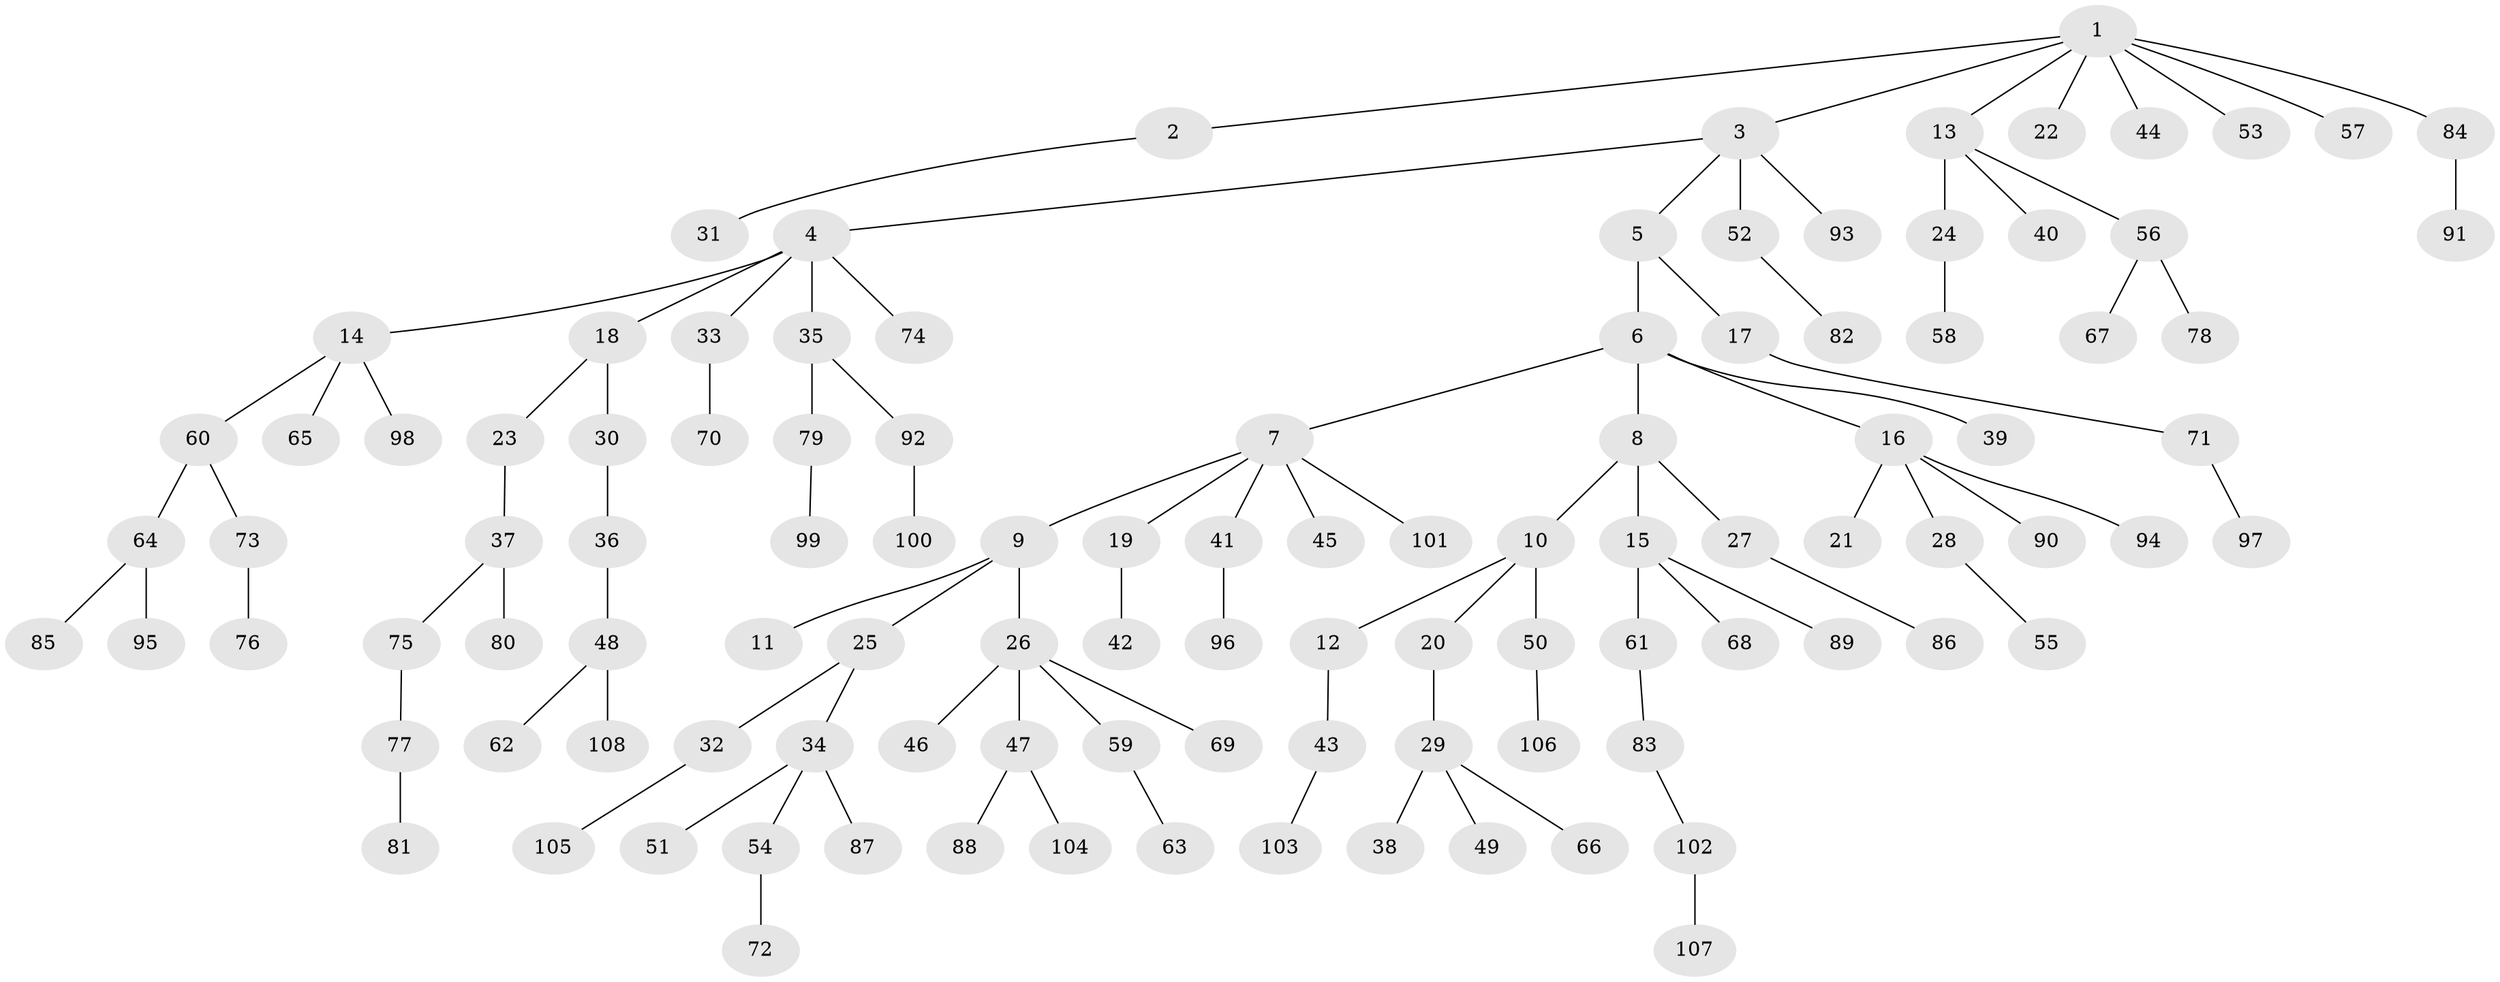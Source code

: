 // coarse degree distribution, {8: 0.02702702702702703, 5: 0.02702702702702703, 3: 0.14864864864864866, 7: 0.013513513513513514, 4: 0.05405405405405406, 1: 0.5945945945945946, 2: 0.13513513513513514}
// Generated by graph-tools (version 1.1) at 2025/52/02/27/25 19:52:10]
// undirected, 108 vertices, 107 edges
graph export_dot {
graph [start="1"]
  node [color=gray90,style=filled];
  1;
  2;
  3;
  4;
  5;
  6;
  7;
  8;
  9;
  10;
  11;
  12;
  13;
  14;
  15;
  16;
  17;
  18;
  19;
  20;
  21;
  22;
  23;
  24;
  25;
  26;
  27;
  28;
  29;
  30;
  31;
  32;
  33;
  34;
  35;
  36;
  37;
  38;
  39;
  40;
  41;
  42;
  43;
  44;
  45;
  46;
  47;
  48;
  49;
  50;
  51;
  52;
  53;
  54;
  55;
  56;
  57;
  58;
  59;
  60;
  61;
  62;
  63;
  64;
  65;
  66;
  67;
  68;
  69;
  70;
  71;
  72;
  73;
  74;
  75;
  76;
  77;
  78;
  79;
  80;
  81;
  82;
  83;
  84;
  85;
  86;
  87;
  88;
  89;
  90;
  91;
  92;
  93;
  94;
  95;
  96;
  97;
  98;
  99;
  100;
  101;
  102;
  103;
  104;
  105;
  106;
  107;
  108;
  1 -- 2;
  1 -- 3;
  1 -- 13;
  1 -- 22;
  1 -- 44;
  1 -- 53;
  1 -- 57;
  1 -- 84;
  2 -- 31;
  3 -- 4;
  3 -- 5;
  3 -- 52;
  3 -- 93;
  4 -- 14;
  4 -- 18;
  4 -- 33;
  4 -- 35;
  4 -- 74;
  5 -- 6;
  5 -- 17;
  6 -- 7;
  6 -- 8;
  6 -- 16;
  6 -- 39;
  7 -- 9;
  7 -- 19;
  7 -- 41;
  7 -- 45;
  7 -- 101;
  8 -- 10;
  8 -- 15;
  8 -- 27;
  9 -- 11;
  9 -- 25;
  9 -- 26;
  10 -- 12;
  10 -- 20;
  10 -- 50;
  12 -- 43;
  13 -- 24;
  13 -- 40;
  13 -- 56;
  14 -- 60;
  14 -- 65;
  14 -- 98;
  15 -- 61;
  15 -- 68;
  15 -- 89;
  16 -- 21;
  16 -- 28;
  16 -- 90;
  16 -- 94;
  17 -- 71;
  18 -- 23;
  18 -- 30;
  19 -- 42;
  20 -- 29;
  23 -- 37;
  24 -- 58;
  25 -- 32;
  25 -- 34;
  26 -- 46;
  26 -- 47;
  26 -- 59;
  26 -- 69;
  27 -- 86;
  28 -- 55;
  29 -- 38;
  29 -- 49;
  29 -- 66;
  30 -- 36;
  32 -- 105;
  33 -- 70;
  34 -- 51;
  34 -- 54;
  34 -- 87;
  35 -- 79;
  35 -- 92;
  36 -- 48;
  37 -- 75;
  37 -- 80;
  41 -- 96;
  43 -- 103;
  47 -- 88;
  47 -- 104;
  48 -- 62;
  48 -- 108;
  50 -- 106;
  52 -- 82;
  54 -- 72;
  56 -- 67;
  56 -- 78;
  59 -- 63;
  60 -- 64;
  60 -- 73;
  61 -- 83;
  64 -- 85;
  64 -- 95;
  71 -- 97;
  73 -- 76;
  75 -- 77;
  77 -- 81;
  79 -- 99;
  83 -- 102;
  84 -- 91;
  92 -- 100;
  102 -- 107;
}
